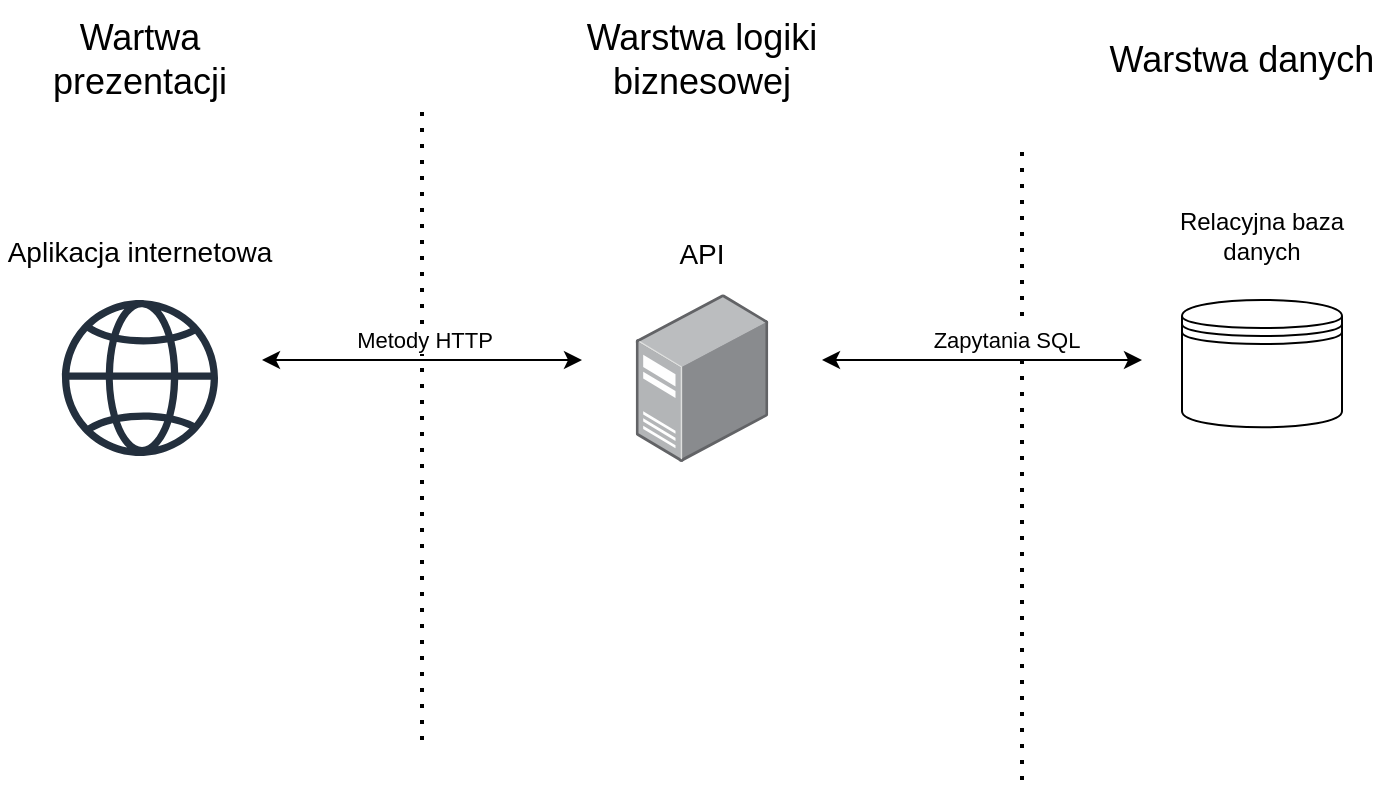 <mxfile version="25.0.3">
  <diagram name="Strona-1" id="lZpESUy10PnK8Dj05Oq8">
    <mxGraphModel dx="2087" dy="1874" grid="1" gridSize="10" guides="1" tooltips="1" connect="1" arrows="1" fold="1" page="1" pageScale="1" pageWidth="1169" pageHeight="827" math="0" shadow="0">
      <root>
        <mxCell id="0" />
        <mxCell id="1" parent="0" />
        <mxCell id="dlSuwosCIeABSDJj-nkc-16" value="" style="endArrow=none;dashed=1;html=1;dashPattern=1 3;strokeWidth=2;rounded=0;" parent="1" edge="1">
          <mxGeometry width="50" height="50" relative="1" as="geometry">
            <mxPoint x="530" y="-170" as="sourcePoint" />
            <mxPoint x="530" y="-490" as="targetPoint" />
          </mxGeometry>
        </mxCell>
        <mxCell id="dlSuwosCIeABSDJj-nkc-17" value="" style="endArrow=none;dashed=1;html=1;dashPattern=1 3;strokeWidth=2;rounded=0;" parent="1" edge="1">
          <mxGeometry width="50" height="50" relative="1" as="geometry">
            <mxPoint x="830" y="-150" as="sourcePoint" />
            <mxPoint x="830" y="-470" as="targetPoint" />
          </mxGeometry>
        </mxCell>
        <mxCell id="dlSuwosCIeABSDJj-nkc-18" value="&lt;font style=&quot;font-size: 18px;&quot;&gt;Wartwa prezentacji&lt;/font&gt;" style="text;html=1;align=center;verticalAlign=middle;whiteSpace=wrap;rounded=0;" parent="1" vertex="1">
          <mxGeometry x="319" y="-540" width="140" height="60" as="geometry" />
        </mxCell>
        <mxCell id="dlSuwosCIeABSDJj-nkc-19" value="&lt;font style=&quot;font-size: 18px;&quot;&gt;Warstwa logiki biznesowej&lt;/font&gt;" style="text;html=1;align=center;verticalAlign=middle;whiteSpace=wrap;rounded=0;" parent="1" vertex="1">
          <mxGeometry x="600" y="-540" width="140" height="60" as="geometry" />
        </mxCell>
        <mxCell id="dlSuwosCIeABSDJj-nkc-20" value="&lt;font style=&quot;font-size: 18px;&quot;&gt;Warstwa danych&lt;/font&gt;" style="text;html=1;align=center;verticalAlign=middle;whiteSpace=wrap;rounded=0;" parent="1" vertex="1">
          <mxGeometry x="870" y="-540" width="140" height="60" as="geometry" />
        </mxCell>
        <mxCell id="dlSuwosCIeABSDJj-nkc-29" value="" style="image;points=[];aspect=fixed;html=1;align=center;shadow=0;dashed=0;image=img/lib/allied_telesis/computer_and_terminals/Server_Desktop.svg;" parent="1" vertex="1">
          <mxGeometry x="636.86" y="-393" width="66.27" height="84" as="geometry" />
        </mxCell>
        <mxCell id="dlSuwosCIeABSDJj-nkc-30" value="" style="shape=datastore;whiteSpace=wrap;html=1;" parent="1" vertex="1">
          <mxGeometry x="910" y="-390" width="80" height="63.67" as="geometry" />
        </mxCell>
        <mxCell id="dlSuwosCIeABSDJj-nkc-31" value="" style="sketch=0;outlineConnect=0;fontColor=#232F3E;gradientColor=none;fillColor=#232F3D;strokeColor=none;dashed=0;verticalLabelPosition=bottom;verticalAlign=top;align=center;html=1;fontSize=12;fontStyle=0;aspect=fixed;pointerEvents=1;shape=mxgraph.aws4.globe;" parent="1" vertex="1">
          <mxGeometry x="350" y="-390" width="78" height="78" as="geometry" />
        </mxCell>
        <mxCell id="dlSuwosCIeABSDJj-nkc-35" value="&lt;font style=&quot;font-size: 14px;&quot;&gt;Aplikacja internetowa&lt;/font&gt;" style="text;html=1;align=center;verticalAlign=middle;whiteSpace=wrap;rounded=0;" parent="1" vertex="1">
          <mxGeometry x="319" y="-436.76" width="140" height="46.51" as="geometry" />
        </mxCell>
        <mxCell id="dlSuwosCIeABSDJj-nkc-36" value="&lt;font style=&quot;font-size: 14px;&quot;&gt;API&lt;/font&gt;" style="text;html=1;align=center;verticalAlign=middle;whiteSpace=wrap;rounded=0;" parent="1" vertex="1">
          <mxGeometry x="620" y="-428" width="100" height="30" as="geometry" />
        </mxCell>
        <mxCell id="dlSuwosCIeABSDJj-nkc-38" value="&lt;font style=&quot;font-size: 12px;&quot;&gt;Relacyjna baza danych&lt;/font&gt;" style="text;html=1;align=center;verticalAlign=middle;whiteSpace=wrap;rounded=0;" parent="1" vertex="1">
          <mxGeometry x="900" y="-436.76" width="100" height="30" as="geometry" />
        </mxCell>
        <mxCell id="FwIqh5meIRlvXvxpSthh-2" value="" style="endArrow=classic;startArrow=classic;html=1;rounded=0;" edge="1" parent="1">
          <mxGeometry width="50" height="50" relative="1" as="geometry">
            <mxPoint x="450" y="-360" as="sourcePoint" />
            <mxPoint x="610" y="-360" as="targetPoint" />
          </mxGeometry>
        </mxCell>
        <mxCell id="FwIqh5meIRlvXvxpSthh-4" value="Metody HTTP" style="edgeLabel;html=1;align=center;verticalAlign=middle;resizable=0;points=[];" vertex="1" connectable="0" parent="FwIqh5meIRlvXvxpSthh-2">
          <mxGeometry x="-0.492" y="3" relative="1" as="geometry">
            <mxPoint x="40" y="-7" as="offset" />
          </mxGeometry>
        </mxCell>
        <mxCell id="FwIqh5meIRlvXvxpSthh-3" value="" style="endArrow=classic;startArrow=classic;html=1;rounded=0;" edge="1" parent="1">
          <mxGeometry width="50" height="50" relative="1" as="geometry">
            <mxPoint x="730" y="-360" as="sourcePoint" />
            <mxPoint x="890" y="-360" as="targetPoint" />
          </mxGeometry>
        </mxCell>
        <mxCell id="FwIqh5meIRlvXvxpSthh-5" value="Zapytania SQL" style="edgeLabel;html=1;align=center;verticalAlign=middle;resizable=0;points=[];" vertex="1" connectable="0" parent="FwIqh5meIRlvXvxpSthh-3">
          <mxGeometry x="0.133" relative="1" as="geometry">
            <mxPoint x="1" y="-10" as="offset" />
          </mxGeometry>
        </mxCell>
      </root>
    </mxGraphModel>
  </diagram>
</mxfile>
